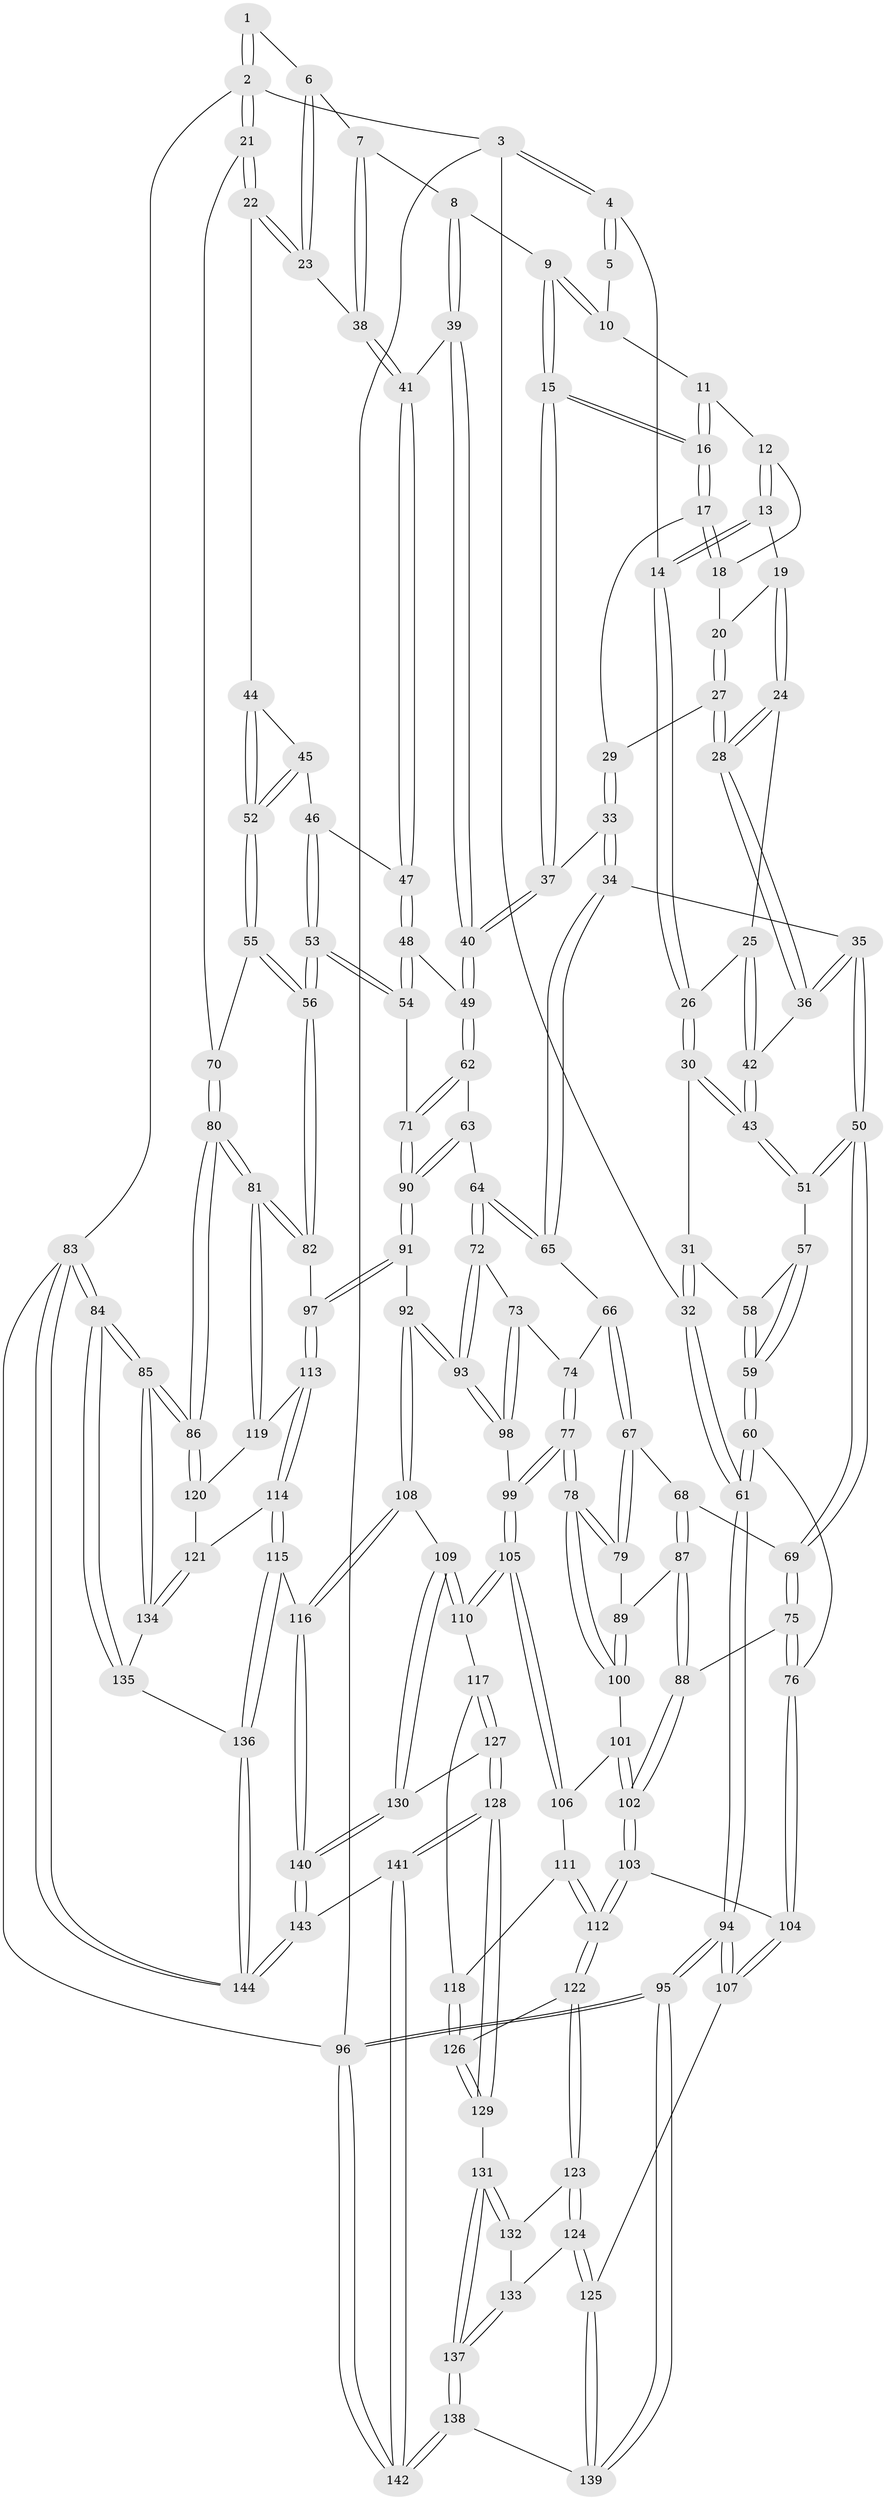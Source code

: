 // Generated by graph-tools (version 1.1) at 2025/51/03/09/25 03:51:02]
// undirected, 144 vertices, 357 edges
graph export_dot {
graph [start="1"]
  node [color=gray90,style=filled];
  1 [pos="+0.8012391360193906+0"];
  2 [pos="+1+0"];
  3 [pos="+0+0"];
  4 [pos="+0.13829939032307909+0"];
  5 [pos="+0.5737160186006832+0"];
  6 [pos="+0.7662859201183622+0.03618926730338401"];
  7 [pos="+0.6706684559993761+0.09566493892009124"];
  8 [pos="+0.6616434522351555+0.09854921115350697"];
  9 [pos="+0.6124386362041255+0.0785715693913808"];
  10 [pos="+0.573850593307212+0"];
  11 [pos="+0.4718536744390096+0.03666985859850313"];
  12 [pos="+0.43257475499440007+0.03778769240166392"];
  13 [pos="+0.21500391189092138+0"];
  14 [pos="+0.1523877098512311+0"];
  15 [pos="+0.5633521777141963+0.11229258156453288"];
  16 [pos="+0.5230317685905024+0.100840251242155"];
  17 [pos="+0.477842867375656+0.10931449944010774"];
  18 [pos="+0.43158108159761804+0.04623539438588434"];
  19 [pos="+0.34725006321085133+0.0731852917426866"];
  20 [pos="+0.41686304664575036+0.09940244214485904"];
  21 [pos="+1+0.05821916223657907"];
  22 [pos="+1+0.10670229251471199"];
  23 [pos="+0.9011726884020745+0.13279237413753506"];
  24 [pos="+0.3481145004087969+0.1706944336301456"];
  25 [pos="+0.24790564640994092+0.1405788386318816"];
  26 [pos="+0.18486304516490346+0.006481988730909488"];
  27 [pos="+0.4294194858979071+0.11734374482653871"];
  28 [pos="+0.36167395440124533+0.18765139600062805"];
  29 [pos="+0.4426444508631917+0.11978859675935082"];
  30 [pos="+0.12580673415900875+0.2248533353781845"];
  31 [pos="+0+0.22522325422533146"];
  32 [pos="+0+0.09743942858095304"];
  33 [pos="+0.4715989580569249+0.27243397173969675"];
  34 [pos="+0.46951346680386663+0.2736260298937472"];
  35 [pos="+0.3960929191956772+0.257096413683332"];
  36 [pos="+0.36456750979882846+0.2010442278581682"];
  37 [pos="+0.5266461771303114+0.2528597872168948"];
  38 [pos="+0.8463689664784508+0.1667716226276813"];
  39 [pos="+0.6861793385649227+0.17319598618719276"];
  40 [pos="+0.6431507885090583+0.30741602900987514"];
  41 [pos="+0.8017499078853099+0.2132405625786429"];
  42 [pos="+0.2324383998201927+0.2280740582330299"];
  43 [pos="+0.20111121530774312+0.28334566227123886"];
  44 [pos="+0.9710830889818913+0.24592533653179144"];
  45 [pos="+0.8791778684620005+0.3100216151891028"];
  46 [pos="+0.8079532738789208+0.2977267680536943"];
  47 [pos="+0.7849771084694206+0.2809128294159927"];
  48 [pos="+0.6902978250668336+0.328260084919258"];
  49 [pos="+0.6581247873550432+0.32727456453255577"];
  50 [pos="+0.2348339502080654+0.37641467272343687"];
  51 [pos="+0.2281541120640729+0.3716289947809962"];
  52 [pos="+0.8921677440851379+0.422657507684087"];
  53 [pos="+0.8416346386047561+0.4644505009099609"];
  54 [pos="+0.8190155240202253+0.4633477962791072"];
  55 [pos="+0.8922915797983405+0.4407866637523701"];
  56 [pos="+0.8749392462240495+0.4749338559293703"];
  57 [pos="+0.12313244803554337+0.38830815563592785"];
  58 [pos="+0.006283745828199167+0.2678426853396425"];
  59 [pos="+0.03759549185900741+0.4490182816420162"];
  60 [pos="+0+0.4957073238936837"];
  61 [pos="+0+0.5149620556674674"];
  62 [pos="+0.6475521580469875+0.3548215423451721"];
  63 [pos="+0.592617326026564+0.44749087122022274"];
  64 [pos="+0.5898629954141029+0.4483993501927948"];
  65 [pos="+0.4637691954938568+0.3957586972812505"];
  66 [pos="+0.42469797058650666+0.432177019635129"];
  67 [pos="+0.390757224765084+0.44681058507019383"];
  68 [pos="+0.2624926751412697+0.40855093680114124"];
  69 [pos="+0.23871996138687565+0.3845830531331576"];
  70 [pos="+1+0.14317937051179733"];
  71 [pos="+0.7430449506977725+0.49958605440458587"];
  72 [pos="+0.5691899221637265+0.4807047714630117"];
  73 [pos="+0.528448118904589+0.5210303800416916"];
  74 [pos="+0.48446898688564016+0.5045040916491482"];
  75 [pos="+0.16034380864397804+0.5169387286934234"];
  76 [pos="+0.10272605850158105+0.5689461447526463"];
  77 [pos="+0.41138253385173024+0.57416369510329"];
  78 [pos="+0.40850021871462094+0.5708497106649649"];
  79 [pos="+0.3971090816898051+0.53766930738156"];
  80 [pos="+1+0.6749315767935692"];
  81 [pos="+1+0.6376459724841809"];
  82 [pos="+0.9254978089175213+0.5511947803134538"];
  83 [pos="+1+1"];
  84 [pos="+1+1"];
  85 [pos="+1+0.7664777863336527"];
  86 [pos="+1+0.707044031234784"];
  87 [pos="+0.2728465762429326+0.5201844210302152"];
  88 [pos="+0.2294638147051467+0.5644814641922838"];
  89 [pos="+0.28532827653061393+0.5349040589622944"];
  90 [pos="+0.6938708791581271+0.5396588828845065"];
  91 [pos="+0.6852881824047099+0.6202284968321831"];
  92 [pos="+0.6201730174092471+0.6437296613382898"];
  93 [pos="+0.6152361889607237+0.6398177503015292"];
  94 [pos="+0+0.7655614334118935"];
  95 [pos="+0+0.9285019155570515"];
  96 [pos="+0+1"];
  97 [pos="+0.7587903042123615+0.6679208085011372"];
  98 [pos="+0.5171239342506253+0.5852895149905611"];
  99 [pos="+0.4345879395840322+0.6162493279854199"];
  100 [pos="+0.30642589192358155+0.5842526208189599"];
  101 [pos="+0.3062486223794769+0.5848733867525189"];
  102 [pos="+0.1947888884405387+0.655153860607277"];
  103 [pos="+0.17930059976287865+0.6771142931026234"];
  104 [pos="+0.1353391563365895+0.6469758490177647"];
  105 [pos="+0.42082205795620653+0.6718923612928397"];
  106 [pos="+0.33408388932875793+0.673828266489533"];
  107 [pos="+0+0.7724032499902964"];
  108 [pos="+0.5458271288106308+0.7843647954783908"];
  109 [pos="+0.5279229472222278+0.780015627042488"];
  110 [pos="+0.4524539545393065+0.7328861945521732"];
  111 [pos="+0.31401500674460964+0.6841299531362963"];
  112 [pos="+0.20092652898056756+0.7206711383979773"];
  113 [pos="+0.7620647398457536+0.6810529806143"];
  114 [pos="+0.7390266928550819+0.7813837298170304"];
  115 [pos="+0.637566378835582+0.8676377328273296"];
  116 [pos="+0.5972938025912573+0.8524941501010666"];
  117 [pos="+0.3703559639177772+0.7889510909581646"];
  118 [pos="+0.3533200942205892+0.7844566360759352"];
  119 [pos="+0.8146677927084214+0.7090190975344107"];
  120 [pos="+0.8750275471462354+0.7618522532813417"];
  121 [pos="+0.8300732844567179+0.8258305539488012"];
  122 [pos="+0.20084636398486017+0.7220225124787654"];
  123 [pos="+0.18733227435369695+0.7406315652030475"];
  124 [pos="+0.061355084036052915+0.8214039572447767"];
  125 [pos="+0.008650606489325008+0.8341613292003872"];
  126 [pos="+0.26338158065440953+0.7821840739688629"];
  127 [pos="+0.3600838154521031+0.8890961066004396"];
  128 [pos="+0.33004538349674617+0.9079386217196858"];
  129 [pos="+0.2944313468524332+0.8891760084723268"];
  130 [pos="+0.39928366568748924+0.8892646255022452"];
  131 [pos="+0.22377203036469775+0.9052736404240094"];
  132 [pos="+0.18876272652159695+0.8351223013968871"];
  133 [pos="+0.14094321855352637+0.8812270666489779"];
  134 [pos="+0.8462482724362644+0.8683595946133282"];
  135 [pos="+0.8341667188000469+0.9095363577290714"];
  136 [pos="+0.7178009071506302+0.9876713359689895"];
  137 [pos="+0.16724751866050178+0.9649760741831546"];
  138 [pos="+0.1385345945787306+1"];
  139 [pos="+0.09118610725613636+0.9831092435888817"];
  140 [pos="+0.49024732012589856+0.9712457676626826"];
  141 [pos="+0.3386487104421073+1"];
  142 [pos="+0.179586457220808+1"];
  143 [pos="+0.42613717443200905+1"];
  144 [pos="+0.728358279064803+1"];
  1 -- 2;
  1 -- 2;
  1 -- 6;
  2 -- 3;
  2 -- 21;
  2 -- 21;
  2 -- 83;
  3 -- 4;
  3 -- 4;
  3 -- 32;
  3 -- 96;
  4 -- 5;
  4 -- 5;
  4 -- 14;
  5 -- 10;
  6 -- 7;
  6 -- 23;
  6 -- 23;
  7 -- 8;
  7 -- 38;
  7 -- 38;
  8 -- 9;
  8 -- 39;
  8 -- 39;
  9 -- 10;
  9 -- 10;
  9 -- 15;
  9 -- 15;
  10 -- 11;
  11 -- 12;
  11 -- 16;
  11 -- 16;
  12 -- 13;
  12 -- 13;
  12 -- 18;
  13 -- 14;
  13 -- 14;
  13 -- 19;
  14 -- 26;
  14 -- 26;
  15 -- 16;
  15 -- 16;
  15 -- 37;
  15 -- 37;
  16 -- 17;
  16 -- 17;
  17 -- 18;
  17 -- 18;
  17 -- 29;
  18 -- 20;
  19 -- 20;
  19 -- 24;
  19 -- 24;
  20 -- 27;
  20 -- 27;
  21 -- 22;
  21 -- 22;
  21 -- 70;
  22 -- 23;
  22 -- 23;
  22 -- 44;
  23 -- 38;
  24 -- 25;
  24 -- 28;
  24 -- 28;
  25 -- 26;
  25 -- 42;
  25 -- 42;
  26 -- 30;
  26 -- 30;
  27 -- 28;
  27 -- 28;
  27 -- 29;
  28 -- 36;
  28 -- 36;
  29 -- 33;
  29 -- 33;
  30 -- 31;
  30 -- 43;
  30 -- 43;
  31 -- 32;
  31 -- 32;
  31 -- 58;
  32 -- 61;
  32 -- 61;
  33 -- 34;
  33 -- 34;
  33 -- 37;
  34 -- 35;
  34 -- 65;
  34 -- 65;
  35 -- 36;
  35 -- 36;
  35 -- 50;
  35 -- 50;
  36 -- 42;
  37 -- 40;
  37 -- 40;
  38 -- 41;
  38 -- 41;
  39 -- 40;
  39 -- 40;
  39 -- 41;
  40 -- 49;
  40 -- 49;
  41 -- 47;
  41 -- 47;
  42 -- 43;
  42 -- 43;
  43 -- 51;
  43 -- 51;
  44 -- 45;
  44 -- 52;
  44 -- 52;
  45 -- 46;
  45 -- 52;
  45 -- 52;
  46 -- 47;
  46 -- 53;
  46 -- 53;
  47 -- 48;
  47 -- 48;
  48 -- 49;
  48 -- 54;
  48 -- 54;
  49 -- 62;
  49 -- 62;
  50 -- 51;
  50 -- 51;
  50 -- 69;
  50 -- 69;
  51 -- 57;
  52 -- 55;
  52 -- 55;
  53 -- 54;
  53 -- 54;
  53 -- 56;
  53 -- 56;
  54 -- 71;
  55 -- 56;
  55 -- 56;
  55 -- 70;
  56 -- 82;
  56 -- 82;
  57 -- 58;
  57 -- 59;
  57 -- 59;
  58 -- 59;
  58 -- 59;
  59 -- 60;
  59 -- 60;
  60 -- 61;
  60 -- 61;
  60 -- 76;
  61 -- 94;
  61 -- 94;
  62 -- 63;
  62 -- 71;
  62 -- 71;
  63 -- 64;
  63 -- 90;
  63 -- 90;
  64 -- 65;
  64 -- 65;
  64 -- 72;
  64 -- 72;
  65 -- 66;
  66 -- 67;
  66 -- 67;
  66 -- 74;
  67 -- 68;
  67 -- 79;
  67 -- 79;
  68 -- 69;
  68 -- 87;
  68 -- 87;
  69 -- 75;
  69 -- 75;
  70 -- 80;
  70 -- 80;
  71 -- 90;
  71 -- 90;
  72 -- 73;
  72 -- 93;
  72 -- 93;
  73 -- 74;
  73 -- 98;
  73 -- 98;
  74 -- 77;
  74 -- 77;
  75 -- 76;
  75 -- 76;
  75 -- 88;
  76 -- 104;
  76 -- 104;
  77 -- 78;
  77 -- 78;
  77 -- 99;
  77 -- 99;
  78 -- 79;
  78 -- 79;
  78 -- 100;
  78 -- 100;
  79 -- 89;
  80 -- 81;
  80 -- 81;
  80 -- 86;
  80 -- 86;
  81 -- 82;
  81 -- 82;
  81 -- 119;
  81 -- 119;
  82 -- 97;
  83 -- 84;
  83 -- 84;
  83 -- 144;
  83 -- 144;
  83 -- 96;
  84 -- 85;
  84 -- 85;
  84 -- 135;
  84 -- 135;
  85 -- 86;
  85 -- 86;
  85 -- 134;
  85 -- 134;
  86 -- 120;
  86 -- 120;
  87 -- 88;
  87 -- 88;
  87 -- 89;
  88 -- 102;
  88 -- 102;
  89 -- 100;
  89 -- 100;
  90 -- 91;
  90 -- 91;
  91 -- 92;
  91 -- 97;
  91 -- 97;
  92 -- 93;
  92 -- 93;
  92 -- 108;
  92 -- 108;
  93 -- 98;
  93 -- 98;
  94 -- 95;
  94 -- 95;
  94 -- 107;
  94 -- 107;
  95 -- 96;
  95 -- 96;
  95 -- 139;
  95 -- 139;
  96 -- 142;
  96 -- 142;
  97 -- 113;
  97 -- 113;
  98 -- 99;
  99 -- 105;
  99 -- 105;
  100 -- 101;
  101 -- 102;
  101 -- 102;
  101 -- 106;
  102 -- 103;
  102 -- 103;
  103 -- 104;
  103 -- 112;
  103 -- 112;
  104 -- 107;
  104 -- 107;
  105 -- 106;
  105 -- 106;
  105 -- 110;
  105 -- 110;
  106 -- 111;
  107 -- 125;
  108 -- 109;
  108 -- 116;
  108 -- 116;
  109 -- 110;
  109 -- 110;
  109 -- 130;
  109 -- 130;
  110 -- 117;
  111 -- 112;
  111 -- 112;
  111 -- 118;
  112 -- 122;
  112 -- 122;
  113 -- 114;
  113 -- 114;
  113 -- 119;
  114 -- 115;
  114 -- 115;
  114 -- 121;
  115 -- 116;
  115 -- 136;
  115 -- 136;
  116 -- 140;
  116 -- 140;
  117 -- 118;
  117 -- 127;
  117 -- 127;
  118 -- 126;
  118 -- 126;
  119 -- 120;
  120 -- 121;
  121 -- 134;
  121 -- 134;
  122 -- 123;
  122 -- 123;
  122 -- 126;
  123 -- 124;
  123 -- 124;
  123 -- 132;
  124 -- 125;
  124 -- 125;
  124 -- 133;
  125 -- 139;
  125 -- 139;
  126 -- 129;
  126 -- 129;
  127 -- 128;
  127 -- 128;
  127 -- 130;
  128 -- 129;
  128 -- 129;
  128 -- 141;
  128 -- 141;
  129 -- 131;
  130 -- 140;
  130 -- 140;
  131 -- 132;
  131 -- 132;
  131 -- 137;
  131 -- 137;
  132 -- 133;
  133 -- 137;
  133 -- 137;
  134 -- 135;
  135 -- 136;
  136 -- 144;
  136 -- 144;
  137 -- 138;
  137 -- 138;
  138 -- 139;
  138 -- 142;
  138 -- 142;
  140 -- 143;
  140 -- 143;
  141 -- 142;
  141 -- 142;
  141 -- 143;
  143 -- 144;
  143 -- 144;
}
